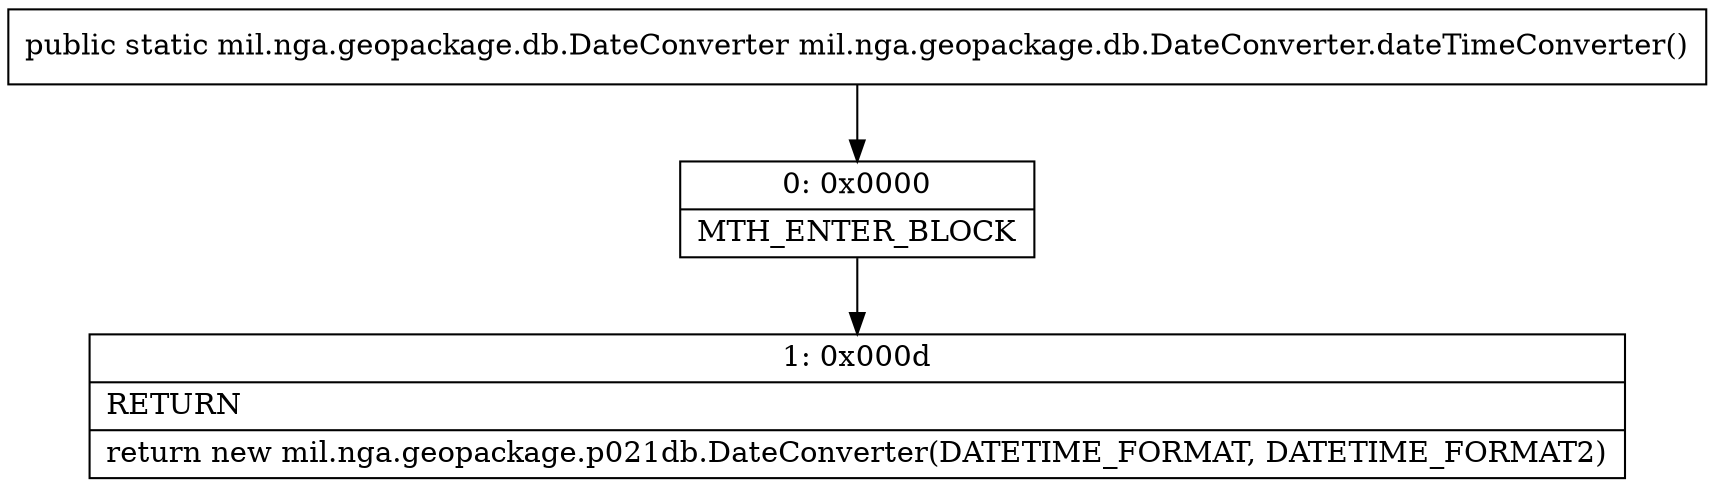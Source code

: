digraph "CFG formil.nga.geopackage.db.DateConverter.dateTimeConverter()Lmil\/nga\/geopackage\/db\/DateConverter;" {
Node_0 [shape=record,label="{0\:\ 0x0000|MTH_ENTER_BLOCK\l}"];
Node_1 [shape=record,label="{1\:\ 0x000d|RETURN\l|return new mil.nga.geopackage.p021db.DateConverter(DATETIME_FORMAT, DATETIME_FORMAT2)\l}"];
MethodNode[shape=record,label="{public static mil.nga.geopackage.db.DateConverter mil.nga.geopackage.db.DateConverter.dateTimeConverter() }"];
MethodNode -> Node_0;
Node_0 -> Node_1;
}

